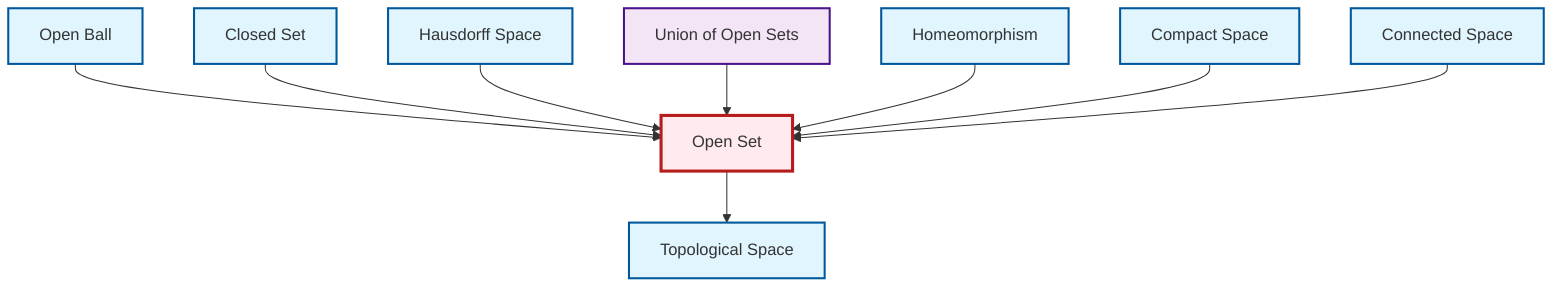 graph TD
    classDef definition fill:#e1f5fe,stroke:#01579b,stroke-width:2px
    classDef theorem fill:#f3e5f5,stroke:#4a148c,stroke-width:2px
    classDef axiom fill:#fff3e0,stroke:#e65100,stroke-width:2px
    classDef example fill:#e8f5e9,stroke:#1b5e20,stroke-width:2px
    classDef current fill:#ffebee,stroke:#b71c1c,stroke-width:3px
    def-open-ball["Open Ball"]:::definition
    thm-union-open-sets["Union of Open Sets"]:::theorem
    def-topological-space["Topological Space"]:::definition
    def-closed-set["Closed Set"]:::definition
    def-hausdorff["Hausdorff Space"]:::definition
    def-homeomorphism["Homeomorphism"]:::definition
    def-open-set["Open Set"]:::definition
    def-compact["Compact Space"]:::definition
    def-connected["Connected Space"]:::definition
    def-open-ball --> def-open-set
    def-closed-set --> def-open-set
    def-hausdorff --> def-open-set
    thm-union-open-sets --> def-open-set
    def-homeomorphism --> def-open-set
    def-open-set --> def-topological-space
    def-compact --> def-open-set
    def-connected --> def-open-set
    class def-open-set current
